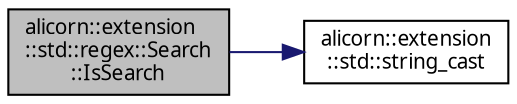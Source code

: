 digraph "alicorn::extension::std::regex::Search::IsSearch"
{
 // INTERACTIVE_SVG=YES
  edge [fontname="Verdana",fontsize="10",labelfontname="Verdana",labelfontsize="10"];
  node [fontname="Verdana",fontsize="10",shape=record];
  rankdir="LR";
  Node1 [label="alicorn::extension\l::std::regex::Search\l::IsSearch",height=0.2,width=0.4,color="black", fillcolor="grey75", style="filled", fontcolor="black"];
  Node1 -> Node2 [color="midnightblue",fontsize="10",style="solid",fontname="Verdana"];
  Node2 [label="alicorn::extension\l::std::string_cast",height=0.2,width=0.4,color="black", fillcolor="white", style="filled",URL="$a00491.html#gafc1bb38569424983a63fbf99ce9f47c1",tooltip="Класс входит в Проект Std   Функция преобразования строк из одной кодировки в другую. "];
}
